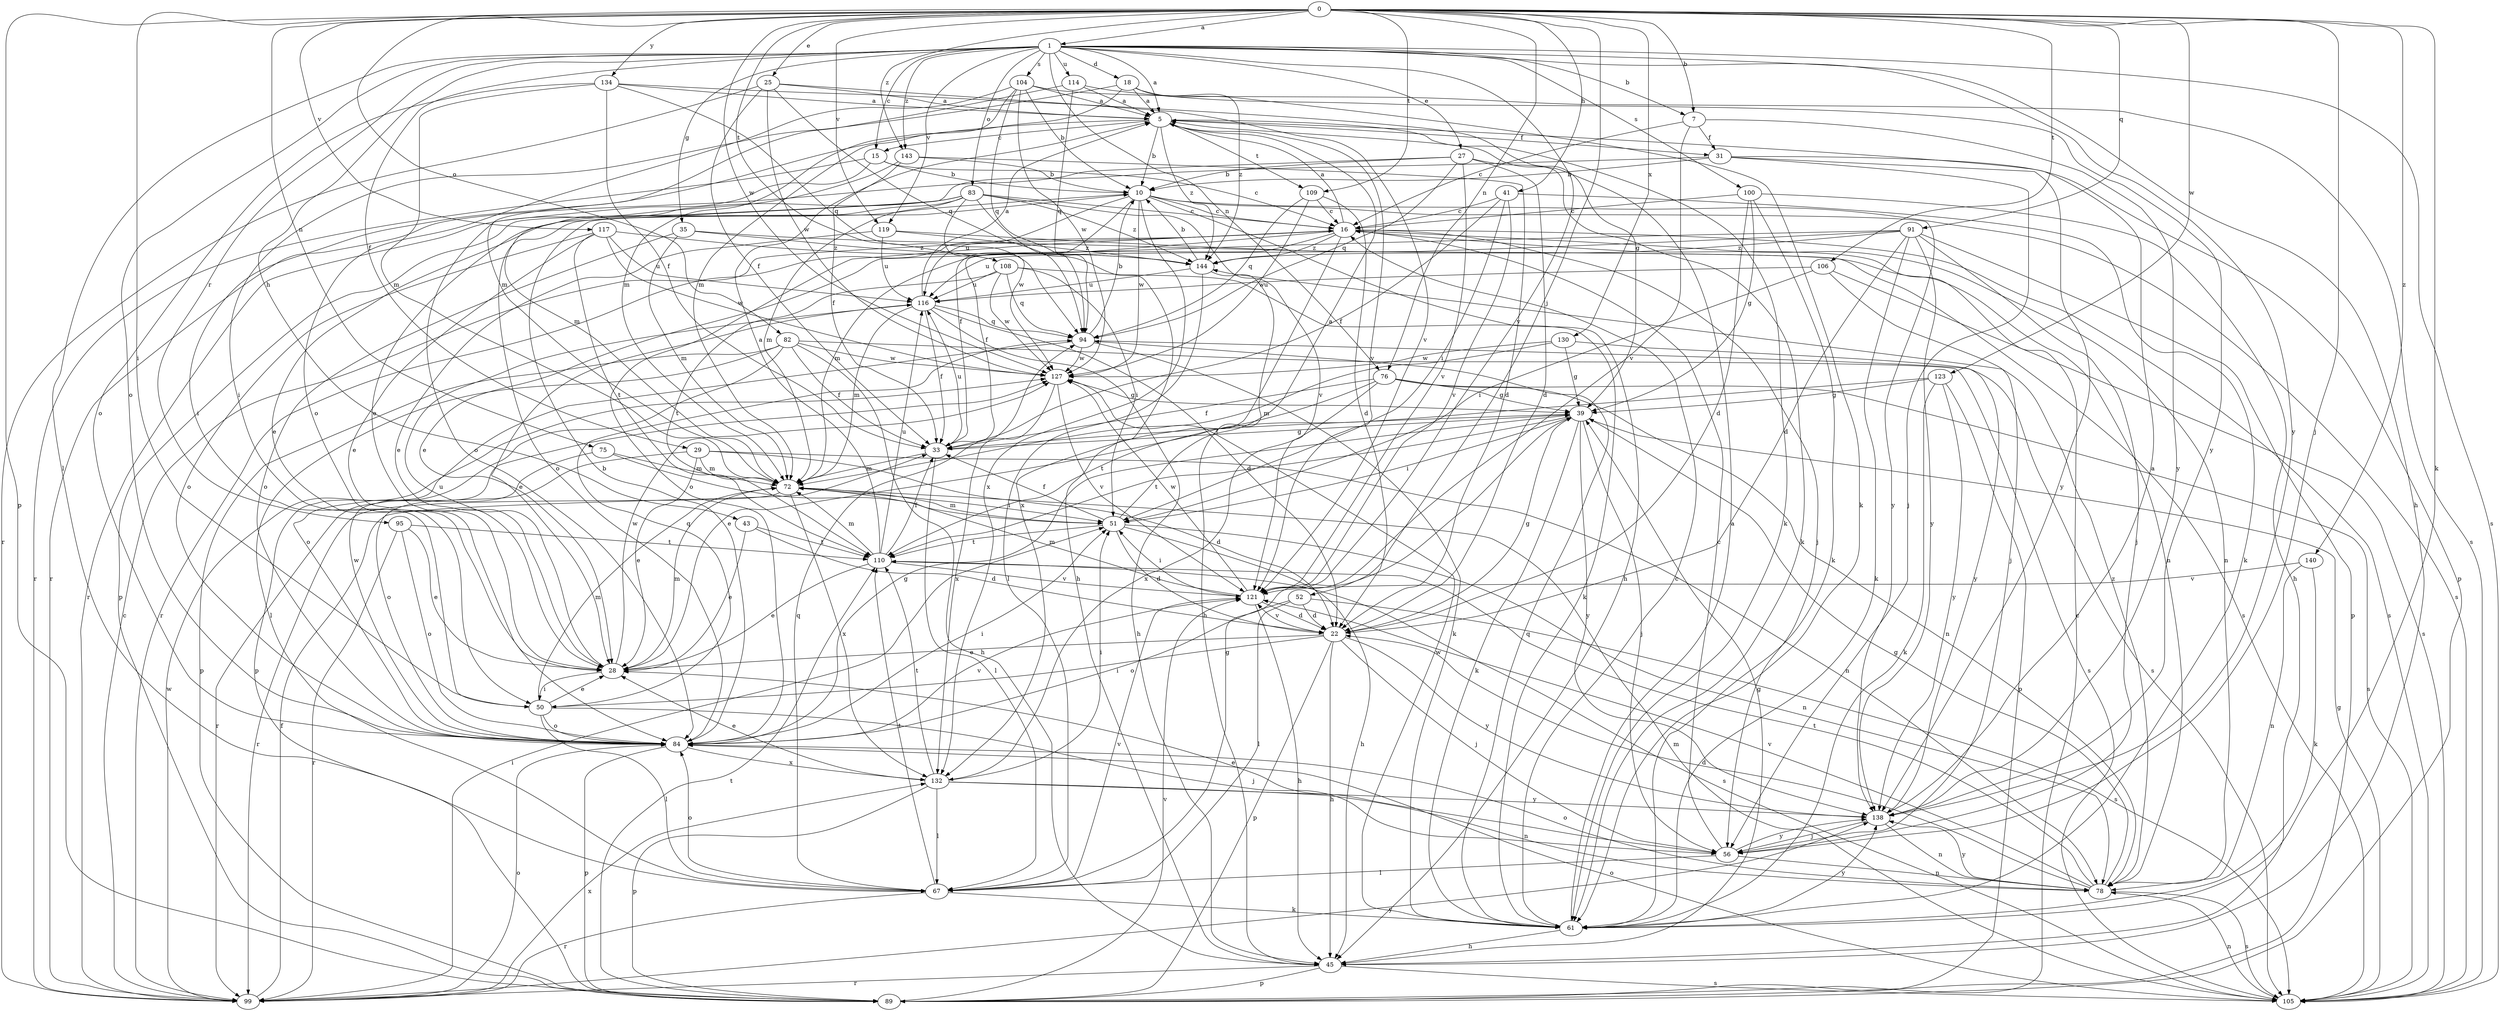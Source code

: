strict digraph  {
0;
1;
5;
7;
10;
15;
16;
18;
22;
25;
27;
28;
29;
31;
33;
35;
39;
41;
43;
45;
50;
51;
52;
56;
61;
67;
72;
75;
76;
78;
82;
83;
84;
89;
91;
94;
95;
99;
100;
104;
105;
106;
108;
109;
110;
114;
116;
117;
119;
121;
123;
127;
130;
132;
134;
138;
140;
143;
144;
0 -> 1  [label=a];
0 -> 7  [label=b];
0 -> 25  [label=e];
0 -> 41  [label=h];
0 -> 50  [label=i];
0 -> 52  [label=j];
0 -> 56  [label=j];
0 -> 61  [label=k];
0 -> 75  [label=n];
0 -> 76  [label=n];
0 -> 82  [label=o];
0 -> 89  [label=p];
0 -> 91  [label=q];
0 -> 106  [label=t];
0 -> 108  [label=t];
0 -> 109  [label=t];
0 -> 117  [label=v];
0 -> 119  [label=v];
0 -> 123  [label=w];
0 -> 127  [label=w];
0 -> 130  [label=x];
0 -> 134  [label=y];
0 -> 140  [label=z];
0 -> 143  [label=z];
1 -> 5  [label=a];
1 -> 7  [label=b];
1 -> 15  [label=c];
1 -> 18  [label=d];
1 -> 27  [label=e];
1 -> 29  [label=f];
1 -> 35  [label=g];
1 -> 43  [label=h];
1 -> 45  [label=h];
1 -> 67  [label=l];
1 -> 76  [label=n];
1 -> 83  [label=o];
1 -> 84  [label=o];
1 -> 95  [label=r];
1 -> 100  [label=s];
1 -> 104  [label=s];
1 -> 105  [label=s];
1 -> 114  [label=u];
1 -> 119  [label=v];
1 -> 121  [label=v];
1 -> 138  [label=y];
1 -> 143  [label=z];
5 -> 10  [label=b];
5 -> 15  [label=c];
5 -> 31  [label=f];
5 -> 50  [label=i];
5 -> 61  [label=k];
5 -> 109  [label=t];
5 -> 121  [label=v];
5 -> 144  [label=z];
7 -> 16  [label=c];
7 -> 31  [label=f];
7 -> 121  [label=v];
7 -> 138  [label=y];
10 -> 16  [label=c];
10 -> 33  [label=f];
10 -> 45  [label=h];
10 -> 84  [label=o];
10 -> 105  [label=s];
10 -> 116  [label=u];
10 -> 127  [label=w];
10 -> 132  [label=x];
10 -> 138  [label=y];
15 -> 10  [label=b];
15 -> 16  [label=c];
15 -> 84  [label=o];
15 -> 99  [label=r];
16 -> 5  [label=a];
16 -> 33  [label=f];
16 -> 56  [label=j];
16 -> 72  [label=m];
16 -> 78  [label=n];
16 -> 84  [label=o];
16 -> 99  [label=r];
16 -> 105  [label=s];
16 -> 132  [label=x];
16 -> 144  [label=z];
18 -> 5  [label=a];
18 -> 50  [label=i];
18 -> 61  [label=k];
18 -> 72  [label=m];
18 -> 144  [label=z];
22 -> 28  [label=e];
22 -> 39  [label=g];
22 -> 45  [label=h];
22 -> 50  [label=i];
22 -> 56  [label=j];
22 -> 89  [label=p];
22 -> 121  [label=v];
22 -> 138  [label=y];
25 -> 5  [label=a];
25 -> 33  [label=f];
25 -> 94  [label=q];
25 -> 99  [label=r];
25 -> 121  [label=v];
25 -> 127  [label=w];
27 -> 10  [label=b];
27 -> 22  [label=d];
27 -> 61  [label=k];
27 -> 94  [label=q];
27 -> 99  [label=r];
27 -> 121  [label=v];
28 -> 50  [label=i];
28 -> 72  [label=m];
28 -> 116  [label=u];
28 -> 127  [label=w];
29 -> 22  [label=d];
29 -> 28  [label=e];
29 -> 72  [label=m];
29 -> 78  [label=n];
29 -> 84  [label=o];
31 -> 10  [label=b];
31 -> 28  [label=e];
31 -> 56  [label=j];
31 -> 89  [label=p];
31 -> 138  [label=y];
33 -> 39  [label=g];
33 -> 67  [label=l];
33 -> 72  [label=m];
33 -> 116  [label=u];
35 -> 72  [label=m];
35 -> 78  [label=n];
35 -> 84  [label=o];
35 -> 144  [label=z];
39 -> 33  [label=f];
39 -> 51  [label=i];
39 -> 56  [label=j];
39 -> 61  [label=k];
39 -> 110  [label=t];
39 -> 138  [label=y];
41 -> 16  [label=c];
41 -> 33  [label=f];
41 -> 51  [label=i];
41 -> 61  [label=k];
41 -> 121  [label=v];
43 -> 22  [label=d];
43 -> 28  [label=e];
43 -> 110  [label=t];
45 -> 39  [label=g];
45 -> 89  [label=p];
45 -> 99  [label=r];
45 -> 105  [label=s];
50 -> 28  [label=e];
50 -> 56  [label=j];
50 -> 67  [label=l];
50 -> 72  [label=m];
50 -> 84  [label=o];
50 -> 94  [label=q];
51 -> 5  [label=a];
51 -> 22  [label=d];
51 -> 33  [label=f];
51 -> 45  [label=h];
51 -> 72  [label=m];
51 -> 78  [label=n];
51 -> 110  [label=t];
52 -> 22  [label=d];
52 -> 67  [label=l];
52 -> 84  [label=o];
52 -> 105  [label=s];
56 -> 16  [label=c];
56 -> 28  [label=e];
56 -> 67  [label=l];
56 -> 78  [label=n];
56 -> 138  [label=y];
61 -> 5  [label=a];
61 -> 16  [label=c];
61 -> 45  [label=h];
61 -> 94  [label=q];
61 -> 127  [label=w];
61 -> 138  [label=y];
67 -> 39  [label=g];
67 -> 61  [label=k];
67 -> 84  [label=o];
67 -> 94  [label=q];
67 -> 99  [label=r];
67 -> 110  [label=t];
67 -> 121  [label=v];
72 -> 51  [label=i];
72 -> 99  [label=r];
72 -> 132  [label=x];
75 -> 51  [label=i];
75 -> 72  [label=m];
75 -> 99  [label=r];
76 -> 33  [label=f];
76 -> 39  [label=g];
76 -> 78  [label=n];
76 -> 105  [label=s];
76 -> 110  [label=t];
76 -> 132  [label=x];
78 -> 22  [label=d];
78 -> 39  [label=g];
78 -> 84  [label=o];
78 -> 105  [label=s];
78 -> 110  [label=t];
78 -> 121  [label=v];
78 -> 138  [label=y];
78 -> 144  [label=z];
82 -> 33  [label=f];
82 -> 45  [label=h];
82 -> 67  [label=l];
82 -> 84  [label=o];
82 -> 89  [label=p];
82 -> 105  [label=s];
82 -> 127  [label=w];
83 -> 16  [label=c];
83 -> 28  [label=e];
83 -> 45  [label=h];
83 -> 72  [label=m];
83 -> 89  [label=p];
83 -> 99  [label=r];
83 -> 121  [label=v];
83 -> 127  [label=w];
83 -> 144  [label=z];
84 -> 10  [label=b];
84 -> 39  [label=g];
84 -> 51  [label=i];
84 -> 89  [label=p];
84 -> 121  [label=v];
84 -> 127  [label=w];
84 -> 132  [label=x];
89 -> 16  [label=c];
89 -> 110  [label=t];
89 -> 121  [label=v];
91 -> 22  [label=d];
91 -> 28  [label=e];
91 -> 56  [label=j];
91 -> 61  [label=k];
91 -> 89  [label=p];
91 -> 116  [label=u];
91 -> 138  [label=y];
91 -> 144  [label=z];
94 -> 10  [label=b];
94 -> 61  [label=k];
94 -> 89  [label=p];
94 -> 105  [label=s];
94 -> 127  [label=w];
95 -> 28  [label=e];
95 -> 84  [label=o];
95 -> 99  [label=r];
95 -> 110  [label=t];
99 -> 16  [label=c];
99 -> 33  [label=f];
99 -> 51  [label=i];
99 -> 84  [label=o];
99 -> 127  [label=w];
99 -> 132  [label=x];
99 -> 138  [label=y];
100 -> 16  [label=c];
100 -> 22  [label=d];
100 -> 39  [label=g];
100 -> 45  [label=h];
100 -> 61  [label=k];
104 -> 5  [label=a];
104 -> 10  [label=b];
104 -> 72  [label=m];
104 -> 84  [label=o];
104 -> 94  [label=q];
104 -> 105  [label=s];
104 -> 127  [label=w];
105 -> 39  [label=g];
105 -> 72  [label=m];
105 -> 78  [label=n];
105 -> 84  [label=o];
106 -> 51  [label=i];
106 -> 56  [label=j];
106 -> 105  [label=s];
106 -> 116  [label=u];
108 -> 51  [label=i];
108 -> 61  [label=k];
108 -> 94  [label=q];
108 -> 110  [label=t];
108 -> 116  [label=u];
108 -> 127  [label=w];
109 -> 16  [label=c];
109 -> 22  [label=d];
109 -> 94  [label=q];
109 -> 127  [label=w];
110 -> 5  [label=a];
110 -> 28  [label=e];
110 -> 33  [label=f];
110 -> 72  [label=m];
110 -> 105  [label=s];
110 -> 116  [label=u];
110 -> 121  [label=v];
114 -> 5  [label=a];
114 -> 72  [label=m];
114 -> 94  [label=q];
114 -> 138  [label=y];
116 -> 5  [label=a];
116 -> 22  [label=d];
116 -> 28  [label=e];
116 -> 33  [label=f];
116 -> 45  [label=h];
116 -> 72  [label=m];
116 -> 94  [label=q];
117 -> 28  [label=e];
117 -> 84  [label=o];
117 -> 110  [label=t];
117 -> 116  [label=u];
117 -> 127  [label=w];
117 -> 144  [label=z];
119 -> 28  [label=e];
119 -> 105  [label=s];
119 -> 116  [label=u];
119 -> 144  [label=z];
121 -> 22  [label=d];
121 -> 45  [label=h];
121 -> 51  [label=i];
121 -> 72  [label=m];
121 -> 127  [label=w];
123 -> 28  [label=e];
123 -> 39  [label=g];
123 -> 61  [label=k];
123 -> 89  [label=p];
123 -> 138  [label=y];
127 -> 39  [label=g];
127 -> 121  [label=v];
127 -> 132  [label=x];
130 -> 39  [label=g];
130 -> 72  [label=m];
130 -> 127  [label=w];
130 -> 138  [label=y];
132 -> 28  [label=e];
132 -> 51  [label=i];
132 -> 67  [label=l];
132 -> 78  [label=n];
132 -> 89  [label=p];
132 -> 110  [label=t];
132 -> 138  [label=y];
134 -> 5  [label=a];
134 -> 33  [label=f];
134 -> 39  [label=g];
134 -> 72  [label=m];
134 -> 84  [label=o];
134 -> 94  [label=q];
138 -> 5  [label=a];
138 -> 56  [label=j];
138 -> 78  [label=n];
140 -> 61  [label=k];
140 -> 78  [label=n];
140 -> 121  [label=v];
143 -> 10  [label=b];
143 -> 22  [label=d];
143 -> 33  [label=f];
143 -> 72  [label=m];
144 -> 10  [label=b];
144 -> 45  [label=h];
144 -> 67  [label=l];
144 -> 116  [label=u];
}
